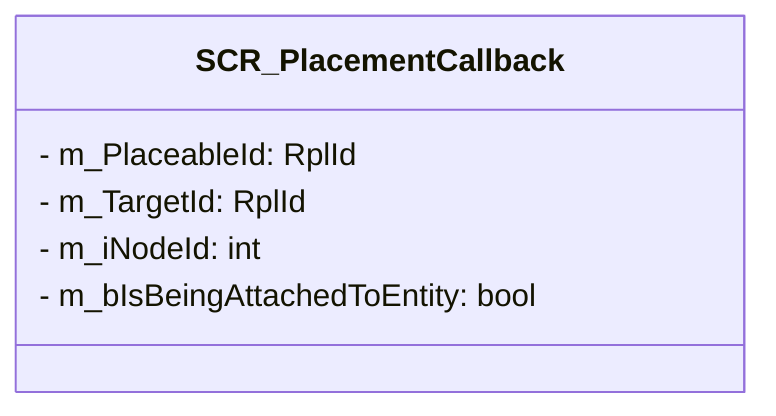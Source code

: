 classDiagram

    class SCR_PlacementCallback {
        - m_PlaceableId: RplId
        - m_TargetId: RplId
        - m_iNodeId: int
        - m_bIsBeingAttachedToEntity: bool
    }